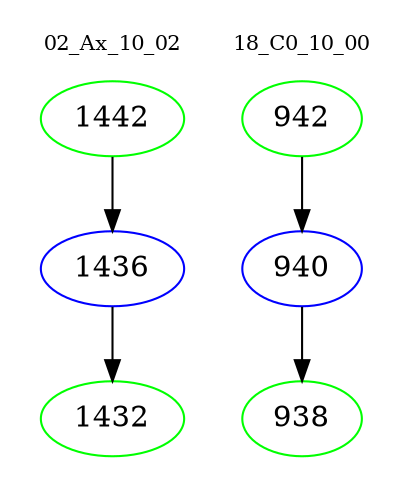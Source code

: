 digraph{
subgraph cluster_0 {
color = white
label = "02_Ax_10_02";
fontsize=10;
T0_1442 [label="1442", color="green"]
T0_1442 -> T0_1436 [color="black"]
T0_1436 [label="1436", color="blue"]
T0_1436 -> T0_1432 [color="black"]
T0_1432 [label="1432", color="green"]
}
subgraph cluster_1 {
color = white
label = "18_C0_10_00";
fontsize=10;
T1_942 [label="942", color="green"]
T1_942 -> T1_940 [color="black"]
T1_940 [label="940", color="blue"]
T1_940 -> T1_938 [color="black"]
T1_938 [label="938", color="green"]
}
}
